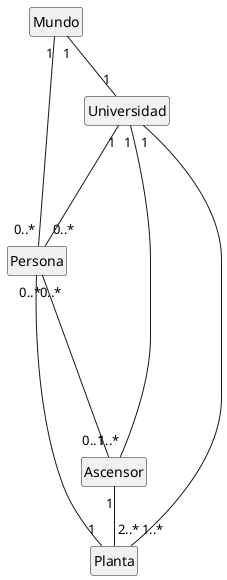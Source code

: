@startuml DdC_1Iteracion

hide circle
hide empty members



class Mundo{}
class Universidad{}
class Persona{}
class Ascensor{}
class Planta{}

Mundo "1" -- "0..*" Persona
Mundo "1" -- "1" Universidad

Universidad "1" -- "1..*" Planta
Universidad "1" -- "0..*" Persona
Universidad "1" ------ "1..*" Ascensor

Persona "0..*" -- "0..1" Ascensor
Ascensor "1" -- "2..*" Planta

Persona "0..*" -- "1" Planta

@enduml